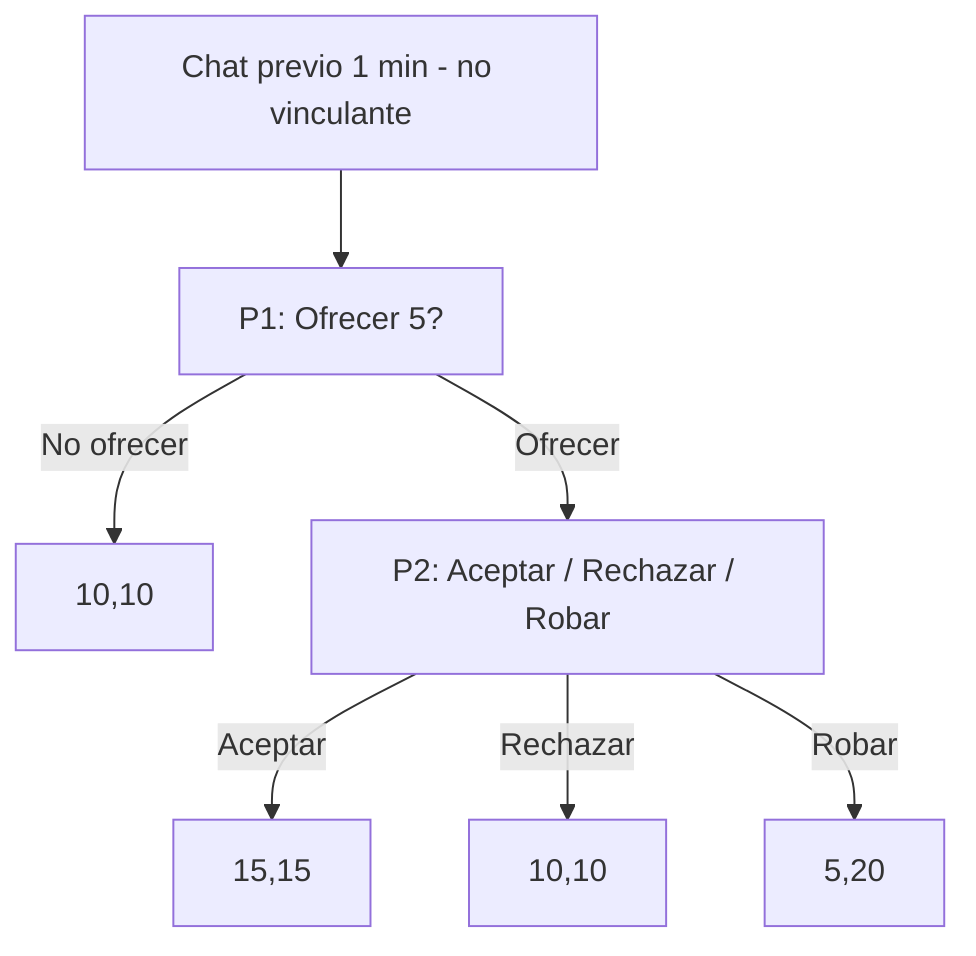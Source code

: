 flowchart TD
  Pre[Chat previo 1 min - no vinculante] --> A5[P1: Ofrecer 5?]
  A5 -->|No ofrecer| O1[10,10]
  A5 -->|Ofrecer| B5[P2: Aceptar / Rechazar / Robar]
  B5 -->|Aceptar| O2[15,15]
  B5 -->|Rechazar| O3[10,10]
  B5 -->|Robar| O4[5,20]